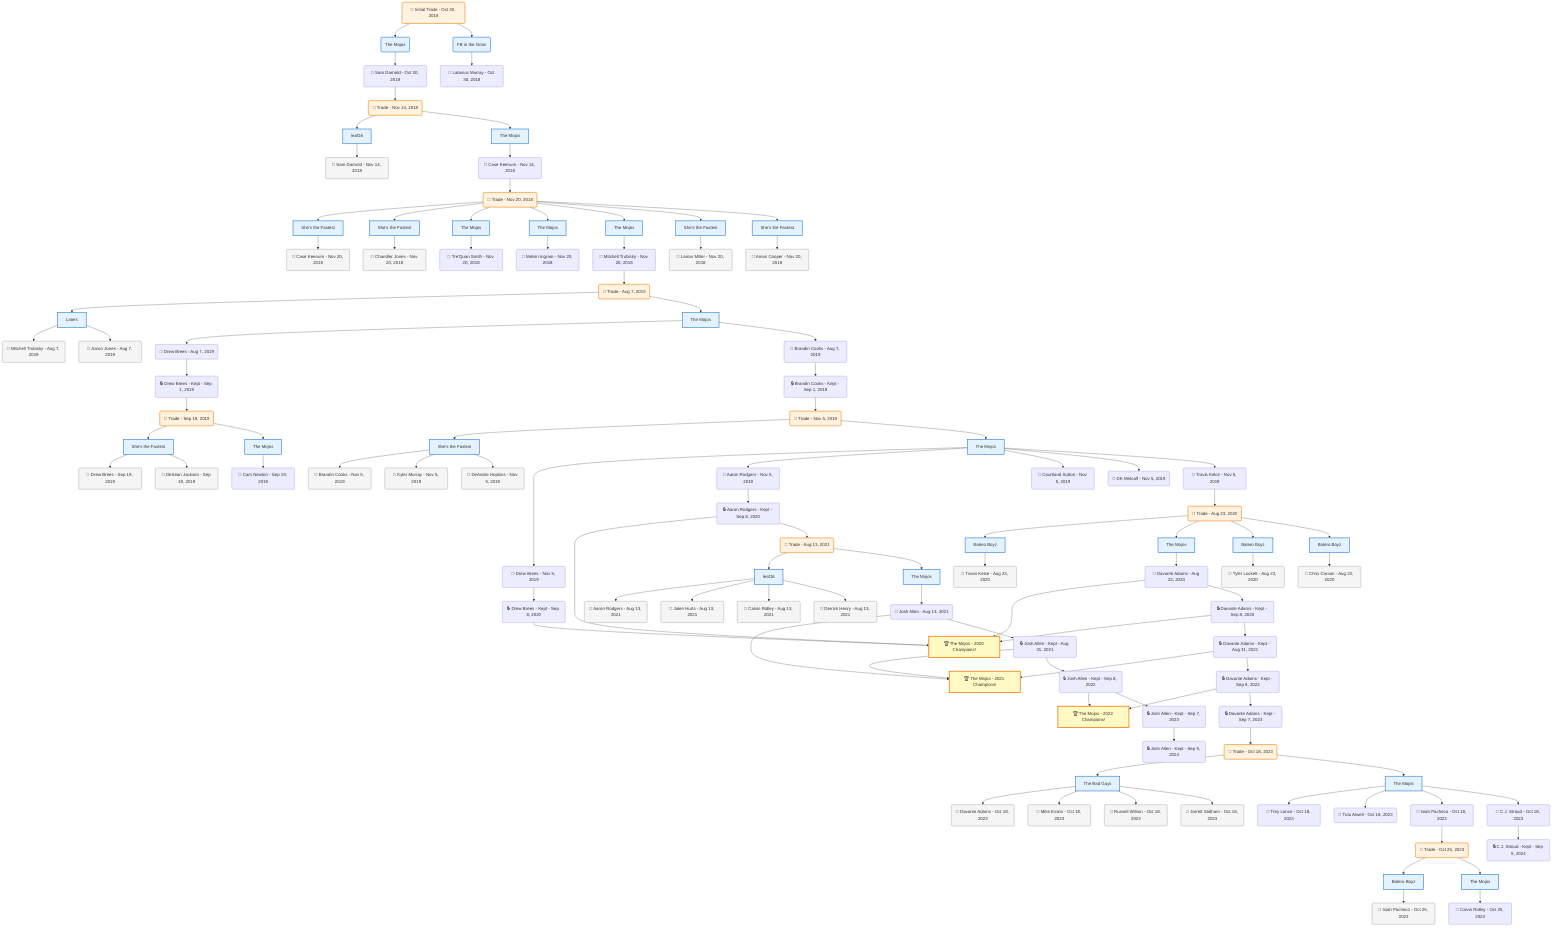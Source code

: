 flowchart TD

    TRADE_MAIN("🔄 Initial Trade - Oct 30, 2018")
    TEAM_1("The Mojos")
    TEAM_2("FB in the Groin")
    NODE_af46dd79-be58-4153-a1ff-766772186c8b("🔄 Sam Darnold - Oct 30, 2018")
    TRADE_7a8ad5ad-7e43-4537-a7c6-3d85387513c4_3("🔄 Trade - Nov 14, 2018")
    TEAM_66fb98f4-89a7-45f9-893a-b41d71e6249d_4["leaf16"]
    NODE_980330f6-669e-4fcb-b9be-31194b172ebe("🔄 Sam Darnold - Nov 14, 2018")
    TEAM_bbe2d0ad-54cf-4c22-be82-b2a5f262a157_5["The Mojos"]
    NODE_586a8345-54fd-4ee9-b236-c3229779237f("🔄 Case Keenum - Nov 14, 2018")
    TRADE_1445b831-d6b7-4f54-a126-2bf559fddb89_6("🔄 Trade - Nov 20, 2018")
    TEAM_4449259f-64af-44fd-9235-1facc0926234_7["She's the Fastest"]
    NODE_2f354ccf-05a5-4f23-9ca3-8bebf7a0167f("🔄 Case Keenum - Nov 20, 2018")
    TEAM_4449259f-64af-44fd-9235-1facc0926234_8["She's the Fastest"]
    NODE_63c58406-5942-47c5-9aa0-0eb46e858add("🔄 Chandler Jones - Nov 20, 2018")
    TEAM_bbe2d0ad-54cf-4c22-be82-b2a5f262a157_9["The Mojos"]
    NODE_a13c6231-66c0-4b66-af82-56e75753d801("🔄 Tre'Quan Smith - Nov 20, 2018")
    TEAM_bbe2d0ad-54cf-4c22-be82-b2a5f262a157_10["The Mojos"]
    NODE_68708261-06db-4dbb-9f9f-58d8cf8524ab("🔄 Melvin Ingram - Nov 20, 2018")
    TEAM_bbe2d0ad-54cf-4c22-be82-b2a5f262a157_11["The Mojos"]
    NODE_8dc00721-c8ee-4169-8a48-ab46d38ed1e7("🔄 Mitchell Trubisky - Nov 20, 2018")
    TRADE_9e3b03b6-ca17-4eb1-9d5e-d8c48567f115_12("🔄 Trade - Aug 7, 2019")
    TEAM_825928a9-7194-43aa-b7ae-fc78c2510b16_13["Laters"]
    NODE_deac0dad-6b46-4aa4-8614-356e9a0a57bb("🔄 Mitchell Trubisky - Aug 7, 2019")
    NODE_3f395a6b-bbdc-4f0a-9d23-7ae05c827b0d("🔄 Aaron Jones - Aug 7, 2019")
    TEAM_bbe2d0ad-54cf-4c22-be82-b2a5f262a157_14["The Mojos"]
    NODE_af292526-792d-45ae-af04-d74fe086ef88("🔄 Drew Brees - Aug 7, 2019")
    NODE_854cc5fd-7579-405b-a4f9-336129c61a5d("🔒 Drew Brees - Kept - Sep 1, 2019")
    TRADE_1e1dc9fa-b6b6-4649-9a4a-9c885a9cd700_15("🔄 Trade - Sep 19, 2019")
    TEAM_4449259f-64af-44fd-9235-1facc0926234_16["She's the Fastest"]
    NODE_68b79e3b-49d8-4244-8784-a18531d13213("🔄 Drew Brees - Sep 19, 2019")
    NODE_c064374a-aa94-4b1b-a672-19360f93a5e3("🔄 DeSean Jackson - Sep 19, 2019")
    TEAM_bbe2d0ad-54cf-4c22-be82-b2a5f262a157_17["The Mojos"]
    NODE_5923fc5a-4a08-40f5-a8db-982b5516d806("🔄 Cam Newton - Sep 19, 2019")
    NODE_1f044a8f-7afd-48c3-b852-fbec2eb27d25("🔄 Brandin Cooks - Aug 7, 2019")
    NODE_eb91fa37-7b95-4a24-8e1f-6b99c0ea7946("🔒 Brandin Cooks - Kept - Sep 1, 2019")
    TRADE_a667e923-b77e-43eb-954f-25ccba06a2e8_18("🔄 Trade - Nov 5, 2019")
    TEAM_4449259f-64af-44fd-9235-1facc0926234_19["She's the Fastest"]
    NODE_b4bf3bc1-983b-4554-84ec-7840212803a8("🔄 Brandin Cooks - Nov 5, 2019")
    NODE_68cbe36e-1263-4591-b70a-8902c6d0f86b("🔄 Kyler Murray - Nov 5, 2019")
    NODE_b67baf67-df27-40d3-9fca-9bcf1039868d("🔄 DeAndre Hopkins - Nov 5, 2019")
    TEAM_bbe2d0ad-54cf-4c22-be82-b2a5f262a157_20["The Mojos"]
    NODE_7be406af-761c-4c8e-bc5c-0f25676e9648("🔄 Drew Brees - Nov 5, 2019")
    NODE_0b7b3fb5-6864-4416-9164-e0fc45c99ab7("🔒 Drew Brees - Kept - Sep 8, 2020")
    CHAMP_bbe2d0ad-54cf-4c22-be82-b2a5f262a157_2020["🏆 The Mojos - 2020 Champions!"]
    NODE_5af397d0-26f8-42f1-9c47-64d3f8fe8285("🔄 Aaron Rodgers - Nov 5, 2019")
    NODE_047e0de7-c51b-4c5b-9d83-266f6b01c070("🔒 Aaron Rodgers - Kept - Sep 8, 2020")
    TRADE_e4fccfb4-45d7-4b39-b3fa-3c821d621471_21("🔄 Trade - Aug 13, 2021")
    TEAM_66fb98f4-89a7-45f9-893a-b41d71e6249d_22["leaf16"]
    NODE_6bb3e177-7ff8-41ea-acd8-56f4f56e1b25("🔄 Aaron Rodgers - Aug 13, 2021")
    NODE_5e353109-3472-43ef-a0e0-668c3c5fc77f("🔄 Jalen Hurts - Aug 13, 2021")
    NODE_ef11cc07-e07a-4645-bf87-834813f2a0d8("🔄 Calvin Ridley - Aug 13, 2021")
    NODE_3a3f7e20-ef59-4dec-a510-94df4939aa24("🔄 Derrick Henry - Aug 13, 2021")
    TEAM_bbe2d0ad-54cf-4c22-be82-b2a5f262a157_23["The Mojos"]
    NODE_2ad2f5a6-4438-4752-a150-99aee3abd7df("🔄 Josh Allen - Aug 13, 2021")
    CHAMP_bbe2d0ad-54cf-4c22-be82-b2a5f262a157_2021["🏆 The Mojos - 2021 Champions!"]
    NODE_eca05795-b8d2-465c-87ea-a29786bb0bf9("🔒 Josh Allen - Kept - Aug 31, 2021")
    NODE_84f20f1f-2812-482e-a17f-97b722b99b57("🔒 Josh Allen - Kept - Sep 8, 2022")
    CHAMP_bbe2d0ad-54cf-4c22-be82-b2a5f262a157_2022["🏆 The Mojos - 2022 Champions!"]
    NODE_d0ed6e4c-f454-4dfe-9a4e-7852bfb57ba7("🔒 Josh Allen - Kept - Sep 7, 2023")
    NODE_057e3440-0fad-4b3d-96b5-0f3a913430de("🔒 Josh Allen - Kept - Sep 5, 2024")
    NODE_be8fa4a3-53ab-4b4d-a635-81eab2bd44a9("🔄 Courtland Sutton - Nov 5, 2019")
    NODE_a2e35b9f-dfdd-4358-9503-dbda9ce23f28("🔄 DK Metcalf - Nov 5, 2019")
    NODE_b92ddfc1-1e22-41c5-8494-fedbc0a7ed77("🔄 Travis Kelce - Nov 5, 2019")
    TRADE_a74b8747-5f69-41d8-9c4e-6734ac8d7f1f_24("🔄 Trade - Aug 23, 2020")
    TEAM_2feaf03e-fb22-498e-ac8f-e596b6ba7810_25["Balero Boyz"]
    NODE_49662a29-4518-4f4e-9e3f-6e93451a9b81("🔄 Travis Kelce - Aug 23, 2020")
    TEAM_bbe2d0ad-54cf-4c22-be82-b2a5f262a157_26["The Mojos"]
    NODE_095b2baf-5664-4cff-9797-06c0e639366c("🔄 Davante Adams - Aug 23, 2020")
    NODE_4652a835-bcc8-4e4b-9d7f-275e759cdaee("🔒 Davante Adams - Kept - Sep 8, 2020")
    NODE_893a06b6-6d12-43ea-aa07-c545c6d19bd6("🔒 Davante Adams - Kept - Aug 31, 2021")
    NODE_013f5659-9e89-4e9a-adce-847eb926b90f("🔒 Davante Adams - Kept - Sep 8, 2022")
    NODE_8d0c9fc9-93df-4ea2-9620-e94229ab0248("🔒 Davante Adams - Kept - Sep 7, 2023")
    TRADE_cb741e85-5155-413a-9bbc-89b0b565b44a_27("🔄 Trade - Oct 18, 2023")
    TEAM_b2220d1a-ff75-4622-9757-09978901110f_28["The Bad Guys"]
    NODE_e3fec140-de2c-426a-a2dd-148802b3fe8f("🔄 Davante Adams - Oct 18, 2023")
    NODE_f682d985-4891-4878-bb27-7e31e62782e2("🔄 Mike Evans - Oct 18, 2023")
    NODE_b4f30b9c-73c2-4eae-847b-97dd8da4de14("🔄 Russell Wilson - Oct 18, 2023")
    NODE_63a0d36a-1cfe-479e-8e6a-ed5b54eb3321("🔄 Jarrett Stidham - Oct 18, 2023")
    TEAM_bbe2d0ad-54cf-4c22-be82-b2a5f262a157_29["The Mojos"]
    NODE_5b210a74-0640-4596-8294-143efbc19bb6("🔄 Trey Lance - Oct 18, 2023")
    NODE_0c01f8eb-a251-4952-bab0-41313b3bce60("🔄 Tutu Atwell - Oct 18, 2023")
    NODE_4cf50317-e13a-4a7c-9b32-642e89a58f47("🔄 Isiah Pacheco - Oct 18, 2023")
    TRADE_e48f96f4-8b7d-42ca-abe5-7baf4945be3e_30("🔄 Trade - Oct 25, 2023")
    TEAM_2feaf03e-fb22-498e-ac8f-e596b6ba7810_31["Balero Boyz"]
    NODE_bf1da95b-f854-40dc-9bb0-c555d7a1b2f3("🔄 Isiah Pacheco - Oct 25, 2023")
    TEAM_bbe2d0ad-54cf-4c22-be82-b2a5f262a157_32["The Mojos"]
    NODE_dfcea8a6-3bc7-4929-b68b-5291ed19a4b1("🔄 Calvin Ridley - Oct 25, 2023")
    NODE_708291bc-53f5-466c-81d8-f29d0eb4aa15("🔄 C.J. Stroud - Oct 18, 2023")
    NODE_368bdf90-93c3-482e-87ac-a0dfc88ba9f2("🔒 C.J. Stroud - Kept - Sep 5, 2024")
    TEAM_2feaf03e-fb22-498e-ac8f-e596b6ba7810_33["Balero Boyz"]
    NODE_da510d43-fcf9-45a7-b393-31f8307f790c("🔄 Tyler Lockett - Aug 23, 2020")
    TEAM_2feaf03e-fb22-498e-ac8f-e596b6ba7810_34["Balero Boyz"]
    NODE_e62a406e-ac9b-487c-8b60-f57648ed8c85("🔄 Chris Carson - Aug 23, 2020")
    TEAM_4449259f-64af-44fd-9235-1facc0926234_35["She's the Fastest"]
    NODE_d52455c7-6d9d-4b40-8b65-bb300ad491a9("🔄 Lamar Miller - Nov 20, 2018")
    TEAM_4449259f-64af-44fd-9235-1facc0926234_36["She's the Fastest"]
    NODE_90bf753e-fdc7-4600-aa32-e8b2fc26a8a9("🔄 Amari Cooper - Nov 20, 2018")
    NODE_d007f730-6306-45b4-82d6-9954ab88987a("🔄 Latavius Murray - Oct 30, 2018")

    TRADE_MAIN --> TEAM_1
    TRADE_MAIN --> TEAM_2
    TEAM_1 --> NODE_af46dd79-be58-4153-a1ff-766772186c8b
    NODE_af46dd79-be58-4153-a1ff-766772186c8b --> TRADE_7a8ad5ad-7e43-4537-a7c6-3d85387513c4_3
    TRADE_7a8ad5ad-7e43-4537-a7c6-3d85387513c4_3 --> TEAM_66fb98f4-89a7-45f9-893a-b41d71e6249d_4
    TEAM_66fb98f4-89a7-45f9-893a-b41d71e6249d_4 --> NODE_980330f6-669e-4fcb-b9be-31194b172ebe
    TRADE_7a8ad5ad-7e43-4537-a7c6-3d85387513c4_3 --> TEAM_bbe2d0ad-54cf-4c22-be82-b2a5f262a157_5
    TEAM_bbe2d0ad-54cf-4c22-be82-b2a5f262a157_5 --> NODE_586a8345-54fd-4ee9-b236-c3229779237f
    NODE_586a8345-54fd-4ee9-b236-c3229779237f --> TRADE_1445b831-d6b7-4f54-a126-2bf559fddb89_6
    TRADE_1445b831-d6b7-4f54-a126-2bf559fddb89_6 --> TEAM_4449259f-64af-44fd-9235-1facc0926234_7
    TEAM_4449259f-64af-44fd-9235-1facc0926234_7 --> NODE_2f354ccf-05a5-4f23-9ca3-8bebf7a0167f
    TRADE_1445b831-d6b7-4f54-a126-2bf559fddb89_6 --> TEAM_4449259f-64af-44fd-9235-1facc0926234_8
    TEAM_4449259f-64af-44fd-9235-1facc0926234_8 --> NODE_63c58406-5942-47c5-9aa0-0eb46e858add
    TRADE_1445b831-d6b7-4f54-a126-2bf559fddb89_6 --> TEAM_bbe2d0ad-54cf-4c22-be82-b2a5f262a157_9
    TEAM_bbe2d0ad-54cf-4c22-be82-b2a5f262a157_9 --> NODE_a13c6231-66c0-4b66-af82-56e75753d801
    TRADE_1445b831-d6b7-4f54-a126-2bf559fddb89_6 --> TEAM_bbe2d0ad-54cf-4c22-be82-b2a5f262a157_10
    TEAM_bbe2d0ad-54cf-4c22-be82-b2a5f262a157_10 --> NODE_68708261-06db-4dbb-9f9f-58d8cf8524ab
    TRADE_1445b831-d6b7-4f54-a126-2bf559fddb89_6 --> TEAM_bbe2d0ad-54cf-4c22-be82-b2a5f262a157_11
    TEAM_bbe2d0ad-54cf-4c22-be82-b2a5f262a157_11 --> NODE_8dc00721-c8ee-4169-8a48-ab46d38ed1e7
    NODE_8dc00721-c8ee-4169-8a48-ab46d38ed1e7 --> TRADE_9e3b03b6-ca17-4eb1-9d5e-d8c48567f115_12
    TRADE_9e3b03b6-ca17-4eb1-9d5e-d8c48567f115_12 --> TEAM_825928a9-7194-43aa-b7ae-fc78c2510b16_13
    TEAM_825928a9-7194-43aa-b7ae-fc78c2510b16_13 --> NODE_deac0dad-6b46-4aa4-8614-356e9a0a57bb
    TEAM_825928a9-7194-43aa-b7ae-fc78c2510b16_13 --> NODE_3f395a6b-bbdc-4f0a-9d23-7ae05c827b0d
    TRADE_9e3b03b6-ca17-4eb1-9d5e-d8c48567f115_12 --> TEAM_bbe2d0ad-54cf-4c22-be82-b2a5f262a157_14
    TEAM_bbe2d0ad-54cf-4c22-be82-b2a5f262a157_14 --> NODE_af292526-792d-45ae-af04-d74fe086ef88
    NODE_af292526-792d-45ae-af04-d74fe086ef88 --> NODE_854cc5fd-7579-405b-a4f9-336129c61a5d
    NODE_854cc5fd-7579-405b-a4f9-336129c61a5d --> TRADE_1e1dc9fa-b6b6-4649-9a4a-9c885a9cd700_15
    TRADE_1e1dc9fa-b6b6-4649-9a4a-9c885a9cd700_15 --> TEAM_4449259f-64af-44fd-9235-1facc0926234_16
    TEAM_4449259f-64af-44fd-9235-1facc0926234_16 --> NODE_68b79e3b-49d8-4244-8784-a18531d13213
    TEAM_4449259f-64af-44fd-9235-1facc0926234_16 --> NODE_c064374a-aa94-4b1b-a672-19360f93a5e3
    TRADE_1e1dc9fa-b6b6-4649-9a4a-9c885a9cd700_15 --> TEAM_bbe2d0ad-54cf-4c22-be82-b2a5f262a157_17
    TEAM_bbe2d0ad-54cf-4c22-be82-b2a5f262a157_17 --> NODE_5923fc5a-4a08-40f5-a8db-982b5516d806
    TEAM_bbe2d0ad-54cf-4c22-be82-b2a5f262a157_14 --> NODE_1f044a8f-7afd-48c3-b852-fbec2eb27d25
    NODE_1f044a8f-7afd-48c3-b852-fbec2eb27d25 --> NODE_eb91fa37-7b95-4a24-8e1f-6b99c0ea7946
    NODE_eb91fa37-7b95-4a24-8e1f-6b99c0ea7946 --> TRADE_a667e923-b77e-43eb-954f-25ccba06a2e8_18
    TRADE_a667e923-b77e-43eb-954f-25ccba06a2e8_18 --> TEAM_4449259f-64af-44fd-9235-1facc0926234_19
    TEAM_4449259f-64af-44fd-9235-1facc0926234_19 --> NODE_b4bf3bc1-983b-4554-84ec-7840212803a8
    TEAM_4449259f-64af-44fd-9235-1facc0926234_19 --> NODE_68cbe36e-1263-4591-b70a-8902c6d0f86b
    TEAM_4449259f-64af-44fd-9235-1facc0926234_19 --> NODE_b67baf67-df27-40d3-9fca-9bcf1039868d
    TRADE_a667e923-b77e-43eb-954f-25ccba06a2e8_18 --> TEAM_bbe2d0ad-54cf-4c22-be82-b2a5f262a157_20
    TEAM_bbe2d0ad-54cf-4c22-be82-b2a5f262a157_20 --> NODE_7be406af-761c-4c8e-bc5c-0f25676e9648
    NODE_7be406af-761c-4c8e-bc5c-0f25676e9648 --> NODE_0b7b3fb5-6864-4416-9164-e0fc45c99ab7
    NODE_0b7b3fb5-6864-4416-9164-e0fc45c99ab7 --> CHAMP_bbe2d0ad-54cf-4c22-be82-b2a5f262a157_2020
    TEAM_bbe2d0ad-54cf-4c22-be82-b2a5f262a157_20 --> NODE_5af397d0-26f8-42f1-9c47-64d3f8fe8285
    NODE_5af397d0-26f8-42f1-9c47-64d3f8fe8285 --> NODE_047e0de7-c51b-4c5b-9d83-266f6b01c070
    NODE_047e0de7-c51b-4c5b-9d83-266f6b01c070 --> CHAMP_bbe2d0ad-54cf-4c22-be82-b2a5f262a157_2020
    NODE_047e0de7-c51b-4c5b-9d83-266f6b01c070 --> TRADE_e4fccfb4-45d7-4b39-b3fa-3c821d621471_21
    TRADE_e4fccfb4-45d7-4b39-b3fa-3c821d621471_21 --> TEAM_66fb98f4-89a7-45f9-893a-b41d71e6249d_22
    TEAM_66fb98f4-89a7-45f9-893a-b41d71e6249d_22 --> NODE_6bb3e177-7ff8-41ea-acd8-56f4f56e1b25
    TEAM_66fb98f4-89a7-45f9-893a-b41d71e6249d_22 --> NODE_5e353109-3472-43ef-a0e0-668c3c5fc77f
    TEAM_66fb98f4-89a7-45f9-893a-b41d71e6249d_22 --> NODE_ef11cc07-e07a-4645-bf87-834813f2a0d8
    TEAM_66fb98f4-89a7-45f9-893a-b41d71e6249d_22 --> NODE_3a3f7e20-ef59-4dec-a510-94df4939aa24
    TRADE_e4fccfb4-45d7-4b39-b3fa-3c821d621471_21 --> TEAM_bbe2d0ad-54cf-4c22-be82-b2a5f262a157_23
    TEAM_bbe2d0ad-54cf-4c22-be82-b2a5f262a157_23 --> NODE_2ad2f5a6-4438-4752-a150-99aee3abd7df
    NODE_2ad2f5a6-4438-4752-a150-99aee3abd7df --> CHAMP_bbe2d0ad-54cf-4c22-be82-b2a5f262a157_2021
    NODE_2ad2f5a6-4438-4752-a150-99aee3abd7df --> NODE_eca05795-b8d2-465c-87ea-a29786bb0bf9
    NODE_eca05795-b8d2-465c-87ea-a29786bb0bf9 --> CHAMP_bbe2d0ad-54cf-4c22-be82-b2a5f262a157_2021
    NODE_eca05795-b8d2-465c-87ea-a29786bb0bf9 --> NODE_84f20f1f-2812-482e-a17f-97b722b99b57
    NODE_84f20f1f-2812-482e-a17f-97b722b99b57 --> CHAMP_bbe2d0ad-54cf-4c22-be82-b2a5f262a157_2022
    NODE_84f20f1f-2812-482e-a17f-97b722b99b57 --> NODE_d0ed6e4c-f454-4dfe-9a4e-7852bfb57ba7
    NODE_d0ed6e4c-f454-4dfe-9a4e-7852bfb57ba7 --> NODE_057e3440-0fad-4b3d-96b5-0f3a913430de
    TEAM_bbe2d0ad-54cf-4c22-be82-b2a5f262a157_20 --> NODE_be8fa4a3-53ab-4b4d-a635-81eab2bd44a9
    TEAM_bbe2d0ad-54cf-4c22-be82-b2a5f262a157_20 --> NODE_a2e35b9f-dfdd-4358-9503-dbda9ce23f28
    TEAM_bbe2d0ad-54cf-4c22-be82-b2a5f262a157_20 --> NODE_b92ddfc1-1e22-41c5-8494-fedbc0a7ed77
    NODE_b92ddfc1-1e22-41c5-8494-fedbc0a7ed77 --> TRADE_a74b8747-5f69-41d8-9c4e-6734ac8d7f1f_24
    TRADE_a74b8747-5f69-41d8-9c4e-6734ac8d7f1f_24 --> TEAM_2feaf03e-fb22-498e-ac8f-e596b6ba7810_25
    TEAM_2feaf03e-fb22-498e-ac8f-e596b6ba7810_25 --> NODE_49662a29-4518-4f4e-9e3f-6e93451a9b81
    TRADE_a74b8747-5f69-41d8-9c4e-6734ac8d7f1f_24 --> TEAM_bbe2d0ad-54cf-4c22-be82-b2a5f262a157_26
    TEAM_bbe2d0ad-54cf-4c22-be82-b2a5f262a157_26 --> NODE_095b2baf-5664-4cff-9797-06c0e639366c
    NODE_095b2baf-5664-4cff-9797-06c0e639366c --> CHAMP_bbe2d0ad-54cf-4c22-be82-b2a5f262a157_2020
    NODE_095b2baf-5664-4cff-9797-06c0e639366c --> NODE_4652a835-bcc8-4e4b-9d7f-275e759cdaee
    NODE_4652a835-bcc8-4e4b-9d7f-275e759cdaee --> CHAMP_bbe2d0ad-54cf-4c22-be82-b2a5f262a157_2020
    NODE_4652a835-bcc8-4e4b-9d7f-275e759cdaee --> NODE_893a06b6-6d12-43ea-aa07-c545c6d19bd6
    NODE_893a06b6-6d12-43ea-aa07-c545c6d19bd6 --> CHAMP_bbe2d0ad-54cf-4c22-be82-b2a5f262a157_2021
    NODE_893a06b6-6d12-43ea-aa07-c545c6d19bd6 --> NODE_013f5659-9e89-4e9a-adce-847eb926b90f
    NODE_013f5659-9e89-4e9a-adce-847eb926b90f --> CHAMP_bbe2d0ad-54cf-4c22-be82-b2a5f262a157_2022
    NODE_013f5659-9e89-4e9a-adce-847eb926b90f --> NODE_8d0c9fc9-93df-4ea2-9620-e94229ab0248
    NODE_8d0c9fc9-93df-4ea2-9620-e94229ab0248 --> TRADE_cb741e85-5155-413a-9bbc-89b0b565b44a_27
    TRADE_cb741e85-5155-413a-9bbc-89b0b565b44a_27 --> TEAM_b2220d1a-ff75-4622-9757-09978901110f_28
    TEAM_b2220d1a-ff75-4622-9757-09978901110f_28 --> NODE_e3fec140-de2c-426a-a2dd-148802b3fe8f
    TEAM_b2220d1a-ff75-4622-9757-09978901110f_28 --> NODE_f682d985-4891-4878-bb27-7e31e62782e2
    TEAM_b2220d1a-ff75-4622-9757-09978901110f_28 --> NODE_b4f30b9c-73c2-4eae-847b-97dd8da4de14
    TEAM_b2220d1a-ff75-4622-9757-09978901110f_28 --> NODE_63a0d36a-1cfe-479e-8e6a-ed5b54eb3321
    TRADE_cb741e85-5155-413a-9bbc-89b0b565b44a_27 --> TEAM_bbe2d0ad-54cf-4c22-be82-b2a5f262a157_29
    TEAM_bbe2d0ad-54cf-4c22-be82-b2a5f262a157_29 --> NODE_5b210a74-0640-4596-8294-143efbc19bb6
    TEAM_bbe2d0ad-54cf-4c22-be82-b2a5f262a157_29 --> NODE_0c01f8eb-a251-4952-bab0-41313b3bce60
    TEAM_bbe2d0ad-54cf-4c22-be82-b2a5f262a157_29 --> NODE_4cf50317-e13a-4a7c-9b32-642e89a58f47
    NODE_4cf50317-e13a-4a7c-9b32-642e89a58f47 --> TRADE_e48f96f4-8b7d-42ca-abe5-7baf4945be3e_30
    TRADE_e48f96f4-8b7d-42ca-abe5-7baf4945be3e_30 --> TEAM_2feaf03e-fb22-498e-ac8f-e596b6ba7810_31
    TEAM_2feaf03e-fb22-498e-ac8f-e596b6ba7810_31 --> NODE_bf1da95b-f854-40dc-9bb0-c555d7a1b2f3
    TRADE_e48f96f4-8b7d-42ca-abe5-7baf4945be3e_30 --> TEAM_bbe2d0ad-54cf-4c22-be82-b2a5f262a157_32
    TEAM_bbe2d0ad-54cf-4c22-be82-b2a5f262a157_32 --> NODE_dfcea8a6-3bc7-4929-b68b-5291ed19a4b1
    TEAM_bbe2d0ad-54cf-4c22-be82-b2a5f262a157_29 --> NODE_708291bc-53f5-466c-81d8-f29d0eb4aa15
    NODE_708291bc-53f5-466c-81d8-f29d0eb4aa15 --> NODE_368bdf90-93c3-482e-87ac-a0dfc88ba9f2
    TRADE_a74b8747-5f69-41d8-9c4e-6734ac8d7f1f_24 --> TEAM_2feaf03e-fb22-498e-ac8f-e596b6ba7810_33
    TEAM_2feaf03e-fb22-498e-ac8f-e596b6ba7810_33 --> NODE_da510d43-fcf9-45a7-b393-31f8307f790c
    TRADE_a74b8747-5f69-41d8-9c4e-6734ac8d7f1f_24 --> TEAM_2feaf03e-fb22-498e-ac8f-e596b6ba7810_34
    TEAM_2feaf03e-fb22-498e-ac8f-e596b6ba7810_34 --> NODE_e62a406e-ac9b-487c-8b60-f57648ed8c85
    TRADE_1445b831-d6b7-4f54-a126-2bf559fddb89_6 --> TEAM_4449259f-64af-44fd-9235-1facc0926234_35
    TEAM_4449259f-64af-44fd-9235-1facc0926234_35 --> NODE_d52455c7-6d9d-4b40-8b65-bb300ad491a9
    TRADE_1445b831-d6b7-4f54-a126-2bf559fddb89_6 --> TEAM_4449259f-64af-44fd-9235-1facc0926234_36
    TEAM_4449259f-64af-44fd-9235-1facc0926234_36 --> NODE_90bf753e-fdc7-4600-aa32-e8b2fc26a8a9
    TEAM_2 --> NODE_d007f730-6306-45b4-82d6-9954ab88987a

    %% Node styling
    classDef teamNode fill:#e3f2fd,stroke:#1976d2,stroke-width:2px
    classDef tradeNode fill:#fff3e0,stroke:#f57c00,stroke-width:2px
    classDef playerNode fill:#f3e5f5,stroke:#7b1fa2,stroke-width:1px
    classDef nonRootPlayerNode fill:#f5f5f5,stroke:#757575,stroke-width:1px
    classDef endNode fill:#ffebee,stroke:#c62828,stroke-width:2px
    classDef waiverNode fill:#e8f5e8,stroke:#388e3c,stroke-width:2px
    classDef championshipNode fill:#fff9c4,stroke:#f57f17,stroke-width:3px

    class TEAM_1,TEAM_2,TEAM_66fb98f4-89a7-45f9-893a-b41d71e6249d_4,TEAM_bbe2d0ad-54cf-4c22-be82-b2a5f262a157_5,TEAM_4449259f-64af-44fd-9235-1facc0926234_7,TEAM_4449259f-64af-44fd-9235-1facc0926234_8,TEAM_bbe2d0ad-54cf-4c22-be82-b2a5f262a157_9,TEAM_bbe2d0ad-54cf-4c22-be82-b2a5f262a157_10,TEAM_bbe2d0ad-54cf-4c22-be82-b2a5f262a157_11,TEAM_825928a9-7194-43aa-b7ae-fc78c2510b16_13,TEAM_bbe2d0ad-54cf-4c22-be82-b2a5f262a157_14,TEAM_4449259f-64af-44fd-9235-1facc0926234_16,TEAM_bbe2d0ad-54cf-4c22-be82-b2a5f262a157_17,TEAM_4449259f-64af-44fd-9235-1facc0926234_19,TEAM_bbe2d0ad-54cf-4c22-be82-b2a5f262a157_20,TEAM_66fb98f4-89a7-45f9-893a-b41d71e6249d_22,TEAM_bbe2d0ad-54cf-4c22-be82-b2a5f262a157_23,TEAM_2feaf03e-fb22-498e-ac8f-e596b6ba7810_25,TEAM_bbe2d0ad-54cf-4c22-be82-b2a5f262a157_26,TEAM_b2220d1a-ff75-4622-9757-09978901110f_28,TEAM_bbe2d0ad-54cf-4c22-be82-b2a5f262a157_29,TEAM_2feaf03e-fb22-498e-ac8f-e596b6ba7810_31,TEAM_bbe2d0ad-54cf-4c22-be82-b2a5f262a157_32,TEAM_2feaf03e-fb22-498e-ac8f-e596b6ba7810_33,TEAM_2feaf03e-fb22-498e-ac8f-e596b6ba7810_34,TEAM_4449259f-64af-44fd-9235-1facc0926234_35,TEAM_4449259f-64af-44fd-9235-1facc0926234_36 teamNode
    class CHAMP_bbe2d0ad-54cf-4c22-be82-b2a5f262a157_2020,CHAMP_bbe2d0ad-54cf-4c22-be82-b2a5f262a157_2021,CHAMP_bbe2d0ad-54cf-4c22-be82-b2a5f262a157_2022 championshipNode
    class NODE_980330f6-669e-4fcb-b9be-31194b172ebe,NODE_2f354ccf-05a5-4f23-9ca3-8bebf7a0167f,NODE_63c58406-5942-47c5-9aa0-0eb46e858add,NODE_deac0dad-6b46-4aa4-8614-356e9a0a57bb,NODE_3f395a6b-bbdc-4f0a-9d23-7ae05c827b0d,NODE_68b79e3b-49d8-4244-8784-a18531d13213,NODE_c064374a-aa94-4b1b-a672-19360f93a5e3,NODE_b4bf3bc1-983b-4554-84ec-7840212803a8,NODE_68cbe36e-1263-4591-b70a-8902c6d0f86b,NODE_b67baf67-df27-40d3-9fca-9bcf1039868d,NODE_6bb3e177-7ff8-41ea-acd8-56f4f56e1b25,NODE_5e353109-3472-43ef-a0e0-668c3c5fc77f,NODE_ef11cc07-e07a-4645-bf87-834813f2a0d8,NODE_3a3f7e20-ef59-4dec-a510-94df4939aa24,NODE_49662a29-4518-4f4e-9e3f-6e93451a9b81,NODE_e3fec140-de2c-426a-a2dd-148802b3fe8f,NODE_f682d985-4891-4878-bb27-7e31e62782e2,NODE_b4f30b9c-73c2-4eae-847b-97dd8da4de14,NODE_63a0d36a-1cfe-479e-8e6a-ed5b54eb3321,NODE_bf1da95b-f854-40dc-9bb0-c555d7a1b2f3,NODE_da510d43-fcf9-45a7-b393-31f8307f790c,NODE_e62a406e-ac9b-487c-8b60-f57648ed8c85,NODE_d52455c7-6d9d-4b40-8b65-bb300ad491a9,NODE_90bf753e-fdc7-4600-aa32-e8b2fc26a8a9 nonRootPlayerNode
    class TRADE_MAIN,TRADE_7a8ad5ad-7e43-4537-a7c6-3d85387513c4_3,TRADE_1445b831-d6b7-4f54-a126-2bf559fddb89_6,TRADE_9e3b03b6-ca17-4eb1-9d5e-d8c48567f115_12,TRADE_1e1dc9fa-b6b6-4649-9a4a-9c885a9cd700_15,TRADE_a667e923-b77e-43eb-954f-25ccba06a2e8_18,TRADE_e4fccfb4-45d7-4b39-b3fa-3c821d621471_21,TRADE_a74b8747-5f69-41d8-9c4e-6734ac8d7f1f_24,TRADE_cb741e85-5155-413a-9bbc-89b0b565b44a_27,TRADE_e48f96f4-8b7d-42ca-abe5-7baf4945be3e_30 tradeNode